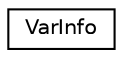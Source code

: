 digraph "Graphical Class Hierarchy"
{
  edge [fontname="Helvetica",fontsize="10",labelfontname="Helvetica",labelfontsize="10"];
  node [fontname="Helvetica",fontsize="10",shape=record];
  rankdir="LR";
  Node0 [label="VarInfo",height=0.2,width=0.4,color="black", fillcolor="white", style="filled",URL="$structVarInfo.html"];
}
